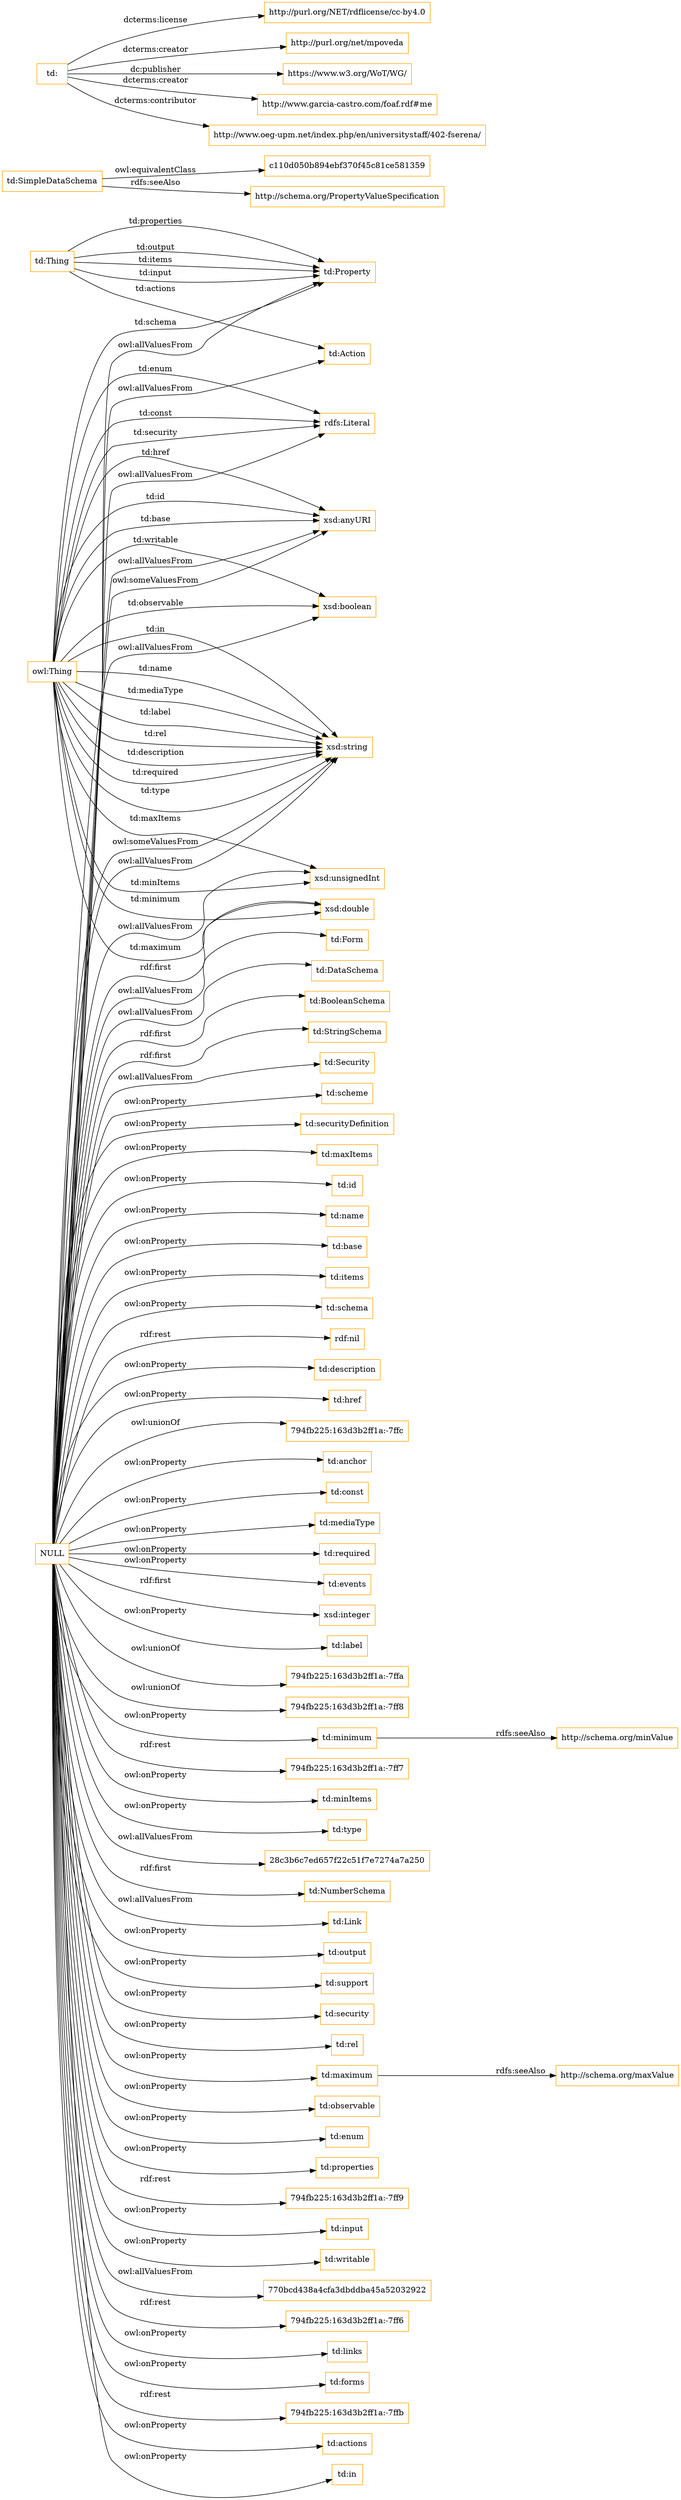 digraph ar2dtool_diagram { 
rankdir=LR;
size="1501"
node [shape = rectangle, color="orange"]; "td:Form" "td:DataSchema" "c110d050b894ebf370f45c81ce581359" "td:SimpleDataSchema" "td:BooleanSchema" "td:StringSchema" "td:Thing" "td:Security" "td:Property" "td:NumberSchema" "td:Link" "td:Action" ; /*classes style*/
	"NULL" -> "td:output" [ label = "owl:onProperty" ];
	"NULL" -> "xsd:anyURI" [ label = "owl:someValuesFrom" ];
	"NULL" -> "td:support" [ label = "owl:onProperty" ];
	"NULL" -> "td:Security" [ label = "owl:allValuesFrom" ];
	"NULL" -> "td:security" [ label = "owl:onProperty" ];
	"NULL" -> "td:DataSchema" [ label = "owl:allValuesFrom" ];
	"NULL" -> "xsd:boolean" [ label = "owl:allValuesFrom" ];
	"NULL" -> "td:rel" [ label = "owl:onProperty" ];
	"NULL" -> "td:maximum" [ label = "owl:onProperty" ];
	"NULL" -> "td:observable" [ label = "owl:onProperty" ];
	"NULL" -> "td:enum" [ label = "owl:onProperty" ];
	"NULL" -> "xsd:string" [ label = "owl:allValuesFrom" ];
	"NULL" -> "td:properties" [ label = "owl:onProperty" ];
	"NULL" -> "794fb225:163d3b2ff1a:-7ff9" [ label = "rdf:rest" ];
	"NULL" -> "td:input" [ label = "owl:onProperty" ];
	"NULL" -> "td:Property" [ label = "owl:allValuesFrom" ];
	"NULL" -> "td:writable" [ label = "owl:onProperty" ];
	"NULL" -> "770bcd438a4cfa3dbddba45a52032922" [ label = "owl:allValuesFrom" ];
	"NULL" -> "794fb225:163d3b2ff1a:-7ff6" [ label = "rdf:rest" ];
	"NULL" -> "td:BooleanSchema" [ label = "rdf:first" ];
	"NULL" -> "td:links" [ label = "owl:onProperty" ];
	"NULL" -> "td:forms" [ label = "owl:onProperty" ];
	"NULL" -> "td:Link" [ label = "owl:allValuesFrom" ];
	"NULL" -> "794fb225:163d3b2ff1a:-7ffb" [ label = "rdf:rest" ];
	"NULL" -> "td:actions" [ label = "owl:onProperty" ];
	"NULL" -> "td:in" [ label = "owl:onProperty" ];
	"NULL" -> "td:scheme" [ label = "owl:onProperty" ];
	"NULL" -> "td:Form" [ label = "owl:allValuesFrom" ];
	"NULL" -> "td:securityDefinition" [ label = "owl:onProperty" ];
	"NULL" -> "td:maxItems" [ label = "owl:onProperty" ];
	"NULL" -> "td:id" [ label = "owl:onProperty" ];
	"NULL" -> "td:name" [ label = "owl:onProperty" ];
	"NULL" -> "td:base" [ label = "owl:onProperty" ];
	"NULL" -> "td:items" [ label = "owl:onProperty" ];
	"NULL" -> "td:schema" [ label = "owl:onProperty" ];
	"NULL" -> "rdf:nil" [ label = "rdf:rest" ];
	"NULL" -> "td:description" [ label = "owl:onProperty" ];
	"NULL" -> "xsd:unsignedInt" [ label = "owl:allValuesFrom" ];
	"NULL" -> "td:NumberSchema" [ label = "rdf:first" ];
	"NULL" -> "td:href" [ label = "owl:onProperty" ];
	"NULL" -> "794fb225:163d3b2ff1a:-7ffc" [ label = "owl:unionOf" ];
	"NULL" -> "td:anchor" [ label = "owl:onProperty" ];
	"NULL" -> "td:const" [ label = "owl:onProperty" ];
	"NULL" -> "td:mediaType" [ label = "owl:onProperty" ];
	"NULL" -> "td:required" [ label = "owl:onProperty" ];
	"NULL" -> "td:events" [ label = "owl:onProperty" ];
	"NULL" -> "xsd:double" [ label = "rdf:first" ];
	"NULL" -> "xsd:integer" [ label = "rdf:first" ];
	"NULL" -> "xsd:anyURI" [ label = "owl:allValuesFrom" ];
	"NULL" -> "td:StringSchema" [ label = "rdf:first" ];
	"NULL" -> "td:label" [ label = "owl:onProperty" ];
	"NULL" -> "794fb225:163d3b2ff1a:-7ffa" [ label = "owl:unionOf" ];
	"NULL" -> "rdfs:Literal" [ label = "owl:allValuesFrom" ];
	"NULL" -> "td:Action" [ label = "owl:allValuesFrom" ];
	"NULL" -> "794fb225:163d3b2ff1a:-7ff8" [ label = "owl:unionOf" ];
	"NULL" -> "td:minimum" [ label = "owl:onProperty" ];
	"NULL" -> "794fb225:163d3b2ff1a:-7ff7" [ label = "rdf:rest" ];
	"NULL" -> "td:minItems" [ label = "owl:onProperty" ];
	"NULL" -> "td:type" [ label = "owl:onProperty" ];
	"NULL" -> "xsd:string" [ label = "owl:someValuesFrom" ];
	"NULL" -> "28c3b6c7ed657f22c51f7e7274a7a250" [ label = "owl:allValuesFrom" ];
	"td:SimpleDataSchema" -> "http://schema.org/PropertyValueSpecification" [ label = "rdfs:seeAlso" ];
	"td:SimpleDataSchema" -> "c110d050b894ebf370f45c81ce581359" [ label = "owl:equivalentClass" ];
	"td:" -> "http://purl.org/NET/rdflicense/cc-by4.0" [ label = "dcterms:license" ];
	"td:" -> "http://purl.org/net/mpoveda" [ label = "dcterms:creator" ];
	"td:" -> "https://www.w3.org/WoT/WG/" [ label = "dc:publisher" ];
	"td:" -> "http://www.garcia-castro.com/foaf.rdf#me" [ label = "dcterms:creator" ];
	"td:" -> "http://www.oeg-upm.net/index.php/en/universitystaff/402-fserena/" [ label = "dcterms:contributor" ];
	"td:minimum" -> "http://schema.org/minValue" [ label = "rdfs:seeAlso" ];
	"td:maximum" -> "http://schema.org/maxValue" [ label = "rdfs:seeAlso" ];
	"owl:Thing" -> "xsd:string" [ label = "td:in" ];
	"owl:Thing" -> "xsd:string" [ label = "td:name" ];
	"owl:Thing" -> "td:Property" [ label = "td:schema" ];
	"owl:Thing" -> "xsd:anyURI" [ label = "td:base" ];
	"owl:Thing" -> "xsd:unsignedInt" [ label = "td:maxItems" ];
	"td:Thing" -> "td:Property" [ label = "td:items" ];
	"owl:Thing" -> "xsd:double" [ label = "td:minimum" ];
	"td:Thing" -> "td:Property" [ label = "td:input" ];
	"td:Thing" -> "td:Property" [ label = "td:properties" ];
	"owl:Thing" -> "rdfs:Literal" [ label = "td:const" ];
	"owl:Thing" -> "xsd:string" [ label = "td:mediaType" ];
	"owl:Thing" -> "xsd:unsignedInt" [ label = "td:minItems" ];
	"owl:Thing" -> "rdfs:Literal" [ label = "td:security" ];
	"owl:Thing" -> "xsd:string" [ label = "td:label" ];
	"owl:Thing" -> "xsd:boolean" [ label = "td:writable" ];
	"owl:Thing" -> "xsd:anyURI" [ label = "td:href" ];
	"owl:Thing" -> "xsd:string" [ label = "td:rel" ];
	"owl:Thing" -> "xsd:double" [ label = "td:maximum" ];
	"td:Thing" -> "td:Action" [ label = "td:actions" ];
	"owl:Thing" -> "xsd:boolean" [ label = "td:observable" ];
	"owl:Thing" -> "xsd:string" [ label = "td:description" ];
	"td:Thing" -> "td:Property" [ label = "td:output" ];
	"owl:Thing" -> "xsd:string" [ label = "td:required" ];
	"owl:Thing" -> "rdfs:Literal" [ label = "td:enum" ];
	"owl:Thing" -> "xsd:string" [ label = "td:type" ];
	"owl:Thing" -> "xsd:anyURI" [ label = "td:id" ];

}
